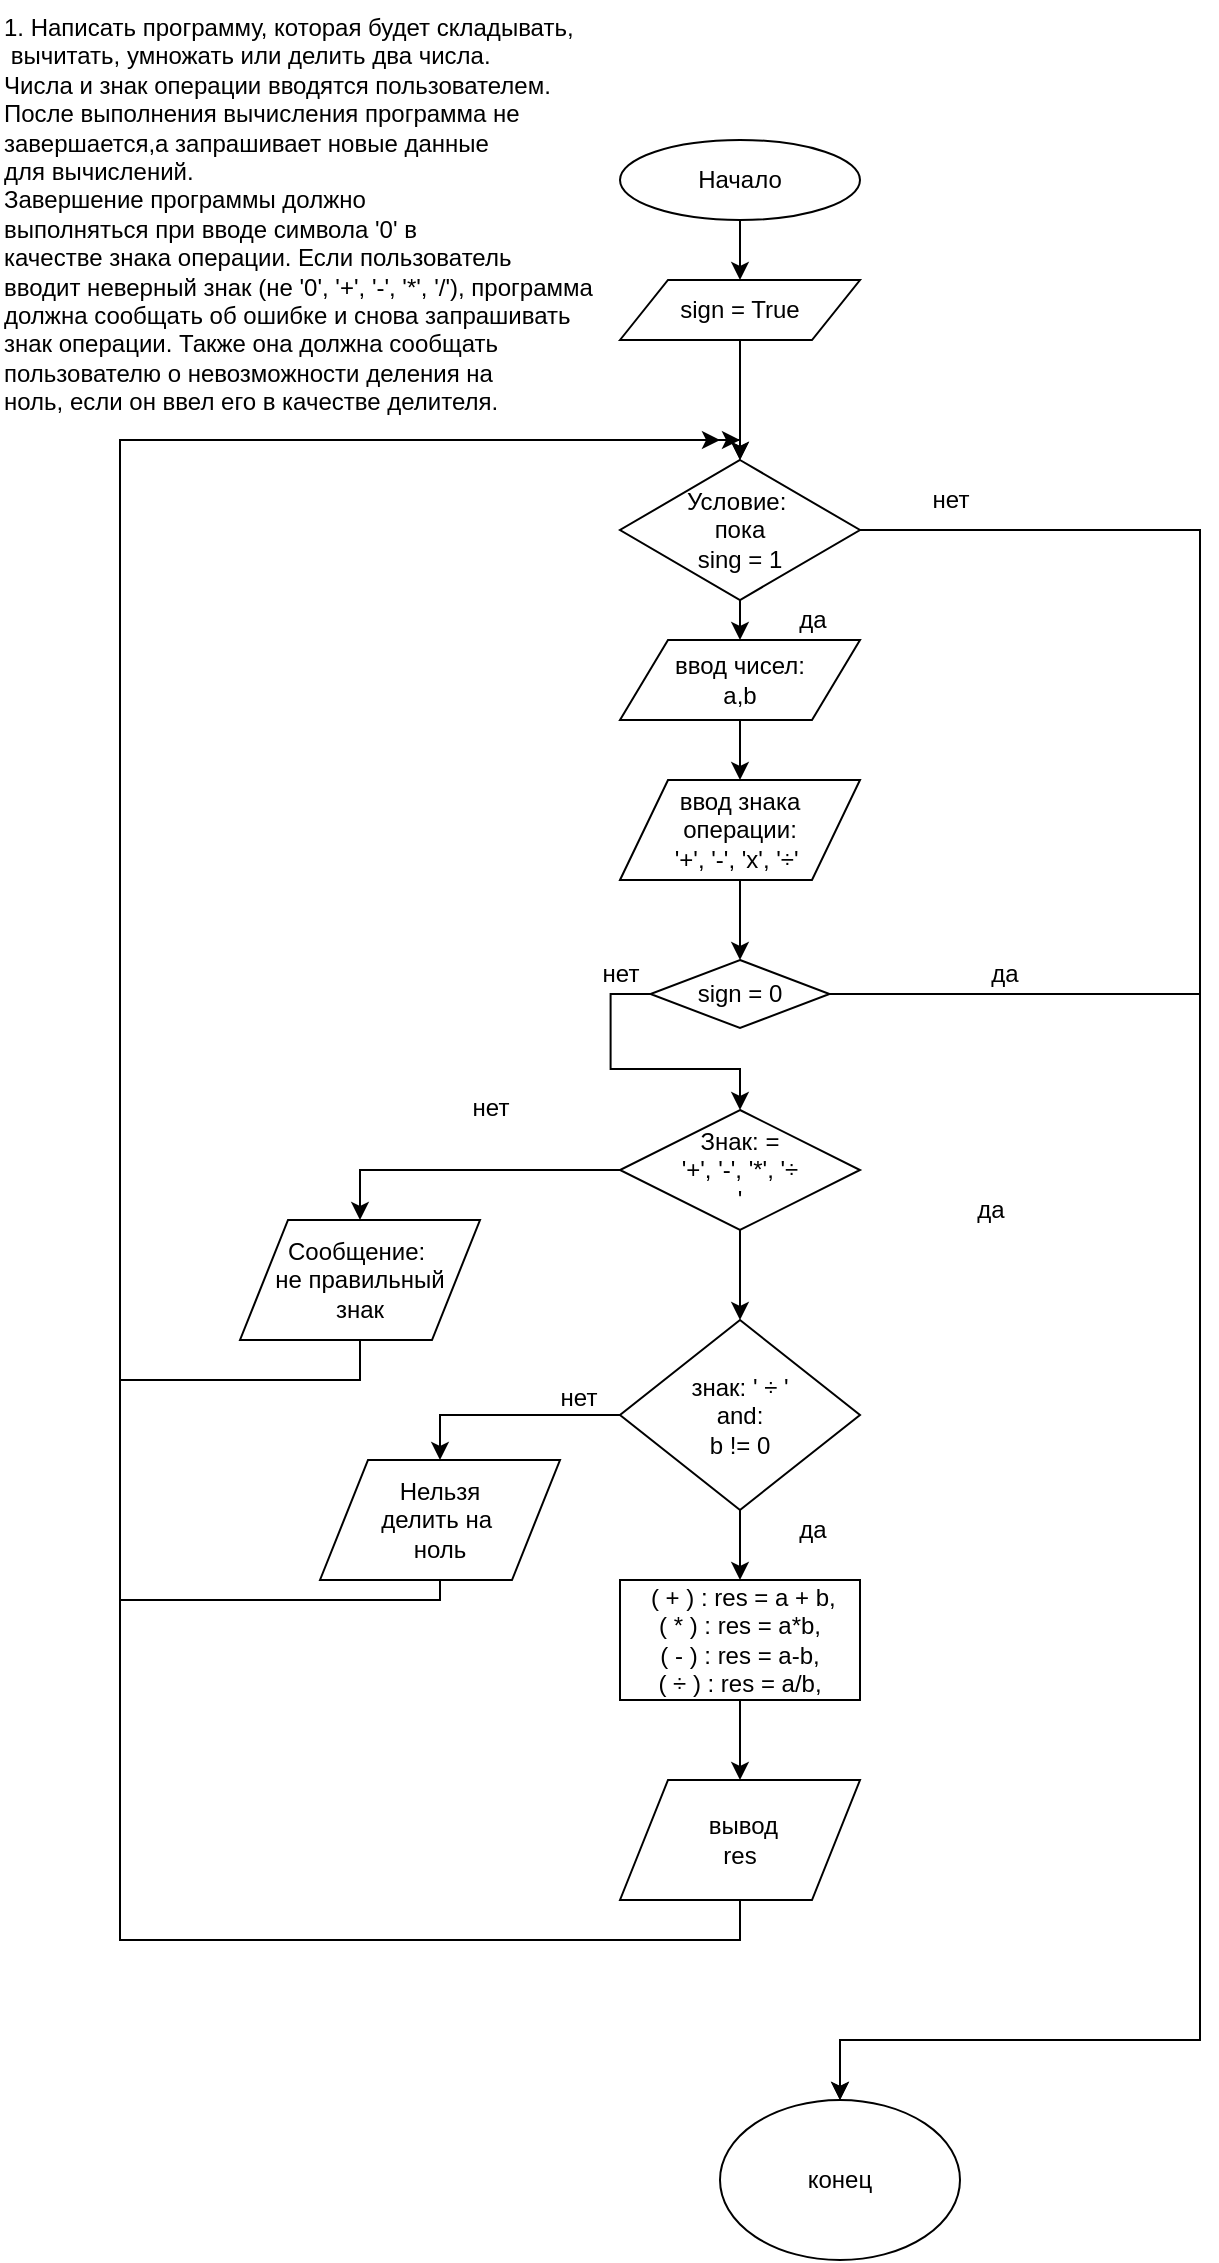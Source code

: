 <mxfile version="12.9.3" type="device" pages="4"><diagram id="e9BMfUpX1ftiOCw4373I" name="less_02_task_1"><mxGraphModel dx="199" dy="547" grid="1" gridSize="10" guides="1" tooltips="1" connect="1" arrows="1" fold="1" page="1" pageScale="1" pageWidth="827" pageHeight="1169" math="0" shadow="0"><root><mxCell id="0"/><mxCell id="1" parent="0"/><mxCell id="h7snWlBwdSXBaZRcB4RU-55" style="edgeStyle=orthogonalEdgeStyle;rounded=0;orthogonalLoop=1;jettySize=auto;html=1;exitX=0.5;exitY=1;exitDx=0;exitDy=0;entryX=0.5;entryY=0;entryDx=0;entryDy=0;" parent="1" source="h7snWlBwdSXBaZRcB4RU-53" target="h7snWlBwdSXBaZRcB4RU-54" edge="1"><mxGeometry relative="1" as="geometry"/></mxCell><mxCell id="h7snWlBwdSXBaZRcB4RU-53" value="Начало" style="ellipse;whiteSpace=wrap;html=1;" parent="1" vertex="1"><mxGeometry x="1160" y="90" width="120" height="40" as="geometry"/></mxCell><mxCell id="h7snWlBwdSXBaZRcB4RU-63" style="edgeStyle=orthogonalEdgeStyle;rounded=0;orthogonalLoop=1;jettySize=auto;html=1;exitX=0.5;exitY=1;exitDx=0;exitDy=0;entryX=0.5;entryY=0;entryDx=0;entryDy=0;" parent="1" source="h7snWlBwdSXBaZRcB4RU-54" target="h7snWlBwdSXBaZRcB4RU-57" edge="1"><mxGeometry relative="1" as="geometry"/></mxCell><mxCell id="h7snWlBwdSXBaZRcB4RU-54" value="sign = True" style="shape=parallelogram;perimeter=parallelogramPerimeter;whiteSpace=wrap;html=1;" parent="1" vertex="1"><mxGeometry x="1160" y="160" width="120" height="30" as="geometry"/></mxCell><mxCell id="h7snWlBwdSXBaZRcB4RU-64" style="edgeStyle=orthogonalEdgeStyle;rounded=0;orthogonalLoop=1;jettySize=auto;html=1;exitX=0.5;exitY=1;exitDx=0;exitDy=0;entryX=0.5;entryY=0;entryDx=0;entryDy=0;" parent="1" source="h7snWlBwdSXBaZRcB4RU-57" target="h7snWlBwdSXBaZRcB4RU-61" edge="1"><mxGeometry relative="1" as="geometry"/></mxCell><mxCell id="h7snWlBwdSXBaZRcB4RU-57" value="Условие:&amp;nbsp;&lt;br&gt;пока &lt;br&gt;sing = 1" style="rhombus;whiteSpace=wrap;html=1;" parent="1" vertex="1"><mxGeometry x="1160" y="250" width="120" height="70" as="geometry"/></mxCell><mxCell id="h7snWlBwdSXBaZRcB4RU-65" style="edgeStyle=orthogonalEdgeStyle;rounded=0;orthogonalLoop=1;jettySize=auto;html=1;exitX=0.5;exitY=1;exitDx=0;exitDy=0;entryX=0.5;entryY=0;entryDx=0;entryDy=0;" parent="1" source="h7snWlBwdSXBaZRcB4RU-61" target="h7snWlBwdSXBaZRcB4RU-62" edge="1"><mxGeometry relative="1" as="geometry"/></mxCell><mxCell id="h7snWlBwdSXBaZRcB4RU-61" value="ввод чисел:&lt;br&gt;a,b" style="shape=parallelogram;perimeter=parallelogramPerimeter;whiteSpace=wrap;html=1;" parent="1" vertex="1"><mxGeometry x="1160" y="340" width="120" height="40" as="geometry"/></mxCell><mxCell id="h7snWlBwdSXBaZRcB4RU-105" style="edgeStyle=orthogonalEdgeStyle;rounded=0;orthogonalLoop=1;jettySize=auto;html=1;exitX=0.5;exitY=1;exitDx=0;exitDy=0;entryX=0.5;entryY=0;entryDx=0;entryDy=0;" parent="1" source="h7snWlBwdSXBaZRcB4RU-62" target="h7snWlBwdSXBaZRcB4RU-101" edge="1"><mxGeometry relative="1" as="geometry"/></mxCell><mxCell id="h7snWlBwdSXBaZRcB4RU-62" value="ввод знака операции:&lt;br&gt;&lt;span style=&quot;text-align: left&quot;&gt;&lt;span style=&quot;white-space: nowrap&quot;&gt;'+', '-', 'х', '÷'&lt;/span&gt;&lt;/span&gt;&amp;nbsp;" style="shape=parallelogram;perimeter=parallelogramPerimeter;whiteSpace=wrap;html=1;" parent="1" vertex="1"><mxGeometry x="1160" y="410" width="120" height="50" as="geometry"/></mxCell><mxCell id="h7snWlBwdSXBaZRcB4RU-69" style="edgeStyle=orthogonalEdgeStyle;rounded=0;orthogonalLoop=1;jettySize=auto;html=1;exitX=1;exitY=0.5;exitDx=0;exitDy=0;entryX=0.5;entryY=0;entryDx=0;entryDy=0;" parent="1" source="h7snWlBwdSXBaZRcB4RU-57" target="h7snWlBwdSXBaZRcB4RU-70" edge="1"><mxGeometry relative="1" as="geometry"><mxPoint x="1440" y="1110" as="targetPoint"/><mxPoint x="1250" y="660" as="sourcePoint"/><Array as="points"><mxPoint x="1450" y="285"/><mxPoint x="1450" y="1040"/><mxPoint x="1270" y="1040"/></Array></mxGeometry></mxCell><mxCell id="h7snWlBwdSXBaZRcB4RU-87" style="edgeStyle=orthogonalEdgeStyle;rounded=0;orthogonalLoop=1;jettySize=auto;html=1;exitX=0.5;exitY=1;exitDx=0;exitDy=0;entryX=0.5;entryY=0;entryDx=0;entryDy=0;" parent="1" source="h7snWlBwdSXBaZRcB4RU-67" target="h7snWlBwdSXBaZRcB4RU-81" edge="1"><mxGeometry relative="1" as="geometry"/></mxCell><mxCell id="h7snWlBwdSXBaZRcB4RU-67" value="&amp;nbsp;( + ) : res = a + b,&lt;br&gt;( * ) : res = a*b,&lt;br&gt;( - ) : res = a-b,&lt;br&gt;(&amp;nbsp;÷ ) : res = a/b," style="rounded=0;whiteSpace=wrap;html=1;" parent="1" vertex="1"><mxGeometry x="1160" y="810" width="120" height="60" as="geometry"/></mxCell><mxCell id="h7snWlBwdSXBaZRcB4RU-70" value="конец" style="ellipse;whiteSpace=wrap;html=1;" parent="1" vertex="1"><mxGeometry x="1210" y="1070" width="120" height="80" as="geometry"/></mxCell><mxCell id="h7snWlBwdSXBaZRcB4RU-71" value="нет" style="text;html=1;align=center;verticalAlign=middle;resizable=0;points=[];autosize=1;" parent="1" vertex="1"><mxGeometry x="1310" y="260" width="30" height="20" as="geometry"/></mxCell><mxCell id="h7snWlBwdSXBaZRcB4RU-72" value="да" style="text;html=1;align=center;verticalAlign=middle;resizable=0;points=[];autosize=1;" parent="1" vertex="1"><mxGeometry x="1241" y="320" width="30" height="20" as="geometry"/></mxCell><mxCell id="h7snWlBwdSXBaZRcB4RU-79" style="edgeStyle=orthogonalEdgeStyle;rounded=0;orthogonalLoop=1;jettySize=auto;html=1;exitX=0;exitY=0.5;exitDx=0;exitDy=0;entryX=0.5;entryY=0;entryDx=0;entryDy=0;" parent="1" source="h7snWlBwdSXBaZRcB4RU-73" target="h7snWlBwdSXBaZRcB4RU-78" edge="1"><mxGeometry relative="1" as="geometry"/></mxCell><mxCell id="h7snWlBwdSXBaZRcB4RU-83" style="edgeStyle=orthogonalEdgeStyle;rounded=0;orthogonalLoop=1;jettySize=auto;html=1;exitX=0.5;exitY=1;exitDx=0;exitDy=0;entryX=0.5;entryY=0;entryDx=0;entryDy=0;" parent="1" source="h7snWlBwdSXBaZRcB4RU-73" target="h7snWlBwdSXBaZRcB4RU-82" edge="1"><mxGeometry relative="1" as="geometry"/></mxCell><mxCell id="h7snWlBwdSXBaZRcB4RU-73" value="&lt;span style=&quot;text-align: left&quot;&gt;&lt;span style=&quot;white-space: nowrap&quot;&gt;Знак: = &lt;/span&gt;&lt;br&gt;&lt;span style=&quot;white-space: nowrap&quot;&gt;'+', '-', '*', '÷&lt;/span&gt;&lt;br&gt;&lt;span style=&quot;white-space: nowrap&quot;&gt;'&lt;/span&gt;&lt;/span&gt;" style="rhombus;whiteSpace=wrap;html=1;" parent="1" vertex="1"><mxGeometry x="1160" y="575" width="120" height="60" as="geometry"/></mxCell><mxCell id="h7snWlBwdSXBaZRcB4RU-80" style="edgeStyle=orthogonalEdgeStyle;rounded=0;orthogonalLoop=1;jettySize=auto;html=1;exitX=0.5;exitY=1;exitDx=0;exitDy=0;" parent="1" source="h7snWlBwdSXBaZRcB4RU-78" edge="1"><mxGeometry relative="1" as="geometry"><mxPoint x="1220" y="250" as="targetPoint"/><Array as="points"><mxPoint x="1030" y="710"/><mxPoint x="910" y="710"/><mxPoint x="910" y="240"/><mxPoint x="1220" y="240"/></Array></mxGeometry></mxCell><mxCell id="h7snWlBwdSXBaZRcB4RU-78" value="Сообщение:&amp;nbsp;&lt;br&gt;не правильный&lt;br&gt;знак" style="shape=parallelogram;perimeter=parallelogramPerimeter;whiteSpace=wrap;html=1;" parent="1" vertex="1"><mxGeometry x="970" y="630" width="120" height="60" as="geometry"/></mxCell><mxCell id="h7snWlBwdSXBaZRcB4RU-88" style="edgeStyle=orthogonalEdgeStyle;rounded=0;orthogonalLoop=1;jettySize=auto;html=1;exitX=0.5;exitY=1;exitDx=0;exitDy=0;" parent="1" source="h7snWlBwdSXBaZRcB4RU-81" edge="1"><mxGeometry relative="1" as="geometry"><mxPoint x="1220" y="240" as="targetPoint"/><Array as="points"><mxPoint x="1220" y="990"/><mxPoint x="910" y="990"/><mxPoint x="910" y="240"/></Array></mxGeometry></mxCell><mxCell id="h7snWlBwdSXBaZRcB4RU-81" value="&amp;nbsp;вывод&lt;br&gt;res" style="shape=parallelogram;perimeter=parallelogramPerimeter;whiteSpace=wrap;html=1;" parent="1" vertex="1"><mxGeometry x="1160" y="910" width="120" height="60" as="geometry"/></mxCell><mxCell id="h7snWlBwdSXBaZRcB4RU-85" style="edgeStyle=orthogonalEdgeStyle;rounded=0;orthogonalLoop=1;jettySize=auto;html=1;exitX=0.5;exitY=1;exitDx=0;exitDy=0;entryX=0.5;entryY=0;entryDx=0;entryDy=0;" parent="1" source="h7snWlBwdSXBaZRcB4RU-82" target="h7snWlBwdSXBaZRcB4RU-67" edge="1"><mxGeometry relative="1" as="geometry"/></mxCell><mxCell id="h7snWlBwdSXBaZRcB4RU-99" style="edgeStyle=orthogonalEdgeStyle;rounded=0;orthogonalLoop=1;jettySize=auto;html=1;exitX=0;exitY=0.5;exitDx=0;exitDy=0;entryX=0.5;entryY=0;entryDx=0;entryDy=0;" parent="1" source="h7snWlBwdSXBaZRcB4RU-82" target="h7snWlBwdSXBaZRcB4RU-96" edge="1"><mxGeometry relative="1" as="geometry"/></mxCell><mxCell id="h7snWlBwdSXBaZRcB4RU-82" value="знак: ' ÷ '&lt;br&gt;and:&lt;br&gt;b != 0" style="rhombus;whiteSpace=wrap;html=1;" parent="1" vertex="1"><mxGeometry x="1160" y="680" width="120" height="95" as="geometry"/></mxCell><mxCell id="h7snWlBwdSXBaZRcB4RU-89" style="edgeStyle=orthogonalEdgeStyle;rounded=0;orthogonalLoop=1;jettySize=auto;html=1;exitX=0.5;exitY=1;exitDx=0;exitDy=0;" parent="1" source="h7snWlBwdSXBaZRcB4RU-53" target="h7snWlBwdSXBaZRcB4RU-53" edge="1"><mxGeometry relative="1" as="geometry"/></mxCell><mxCell id="h7snWlBwdSXBaZRcB4RU-90" value="да" style="text;html=1;align=center;verticalAlign=middle;resizable=0;points=[];autosize=1;" parent="1" vertex="1"><mxGeometry x="1330" y="615" width="30" height="20" as="geometry"/></mxCell><mxCell id="h7snWlBwdSXBaZRcB4RU-91" value="нет" style="text;html=1;align=center;verticalAlign=middle;resizable=0;points=[];autosize=1;" parent="1" vertex="1"><mxGeometry x="1080" y="564" width="30" height="20" as="geometry"/></mxCell><mxCell id="h7snWlBwdSXBaZRcB4RU-92" value="да" style="text;html=1;align=center;verticalAlign=middle;resizable=0;points=[];autosize=1;" parent="1" vertex="1"><mxGeometry x="1241" y="775" width="30" height="20" as="geometry"/></mxCell><mxCell id="h7snWlBwdSXBaZRcB4RU-100" style="edgeStyle=orthogonalEdgeStyle;rounded=0;orthogonalLoop=1;jettySize=auto;html=1;exitX=0.5;exitY=1;exitDx=0;exitDy=0;" parent="1" source="h7snWlBwdSXBaZRcB4RU-96" edge="1"><mxGeometry relative="1" as="geometry"><mxPoint x="1210" y="240.0" as="targetPoint"/><Array as="points"><mxPoint x="1070" y="820"/><mxPoint x="910" y="820"/><mxPoint x="910" y="240"/></Array></mxGeometry></mxCell><mxCell id="h7snWlBwdSXBaZRcB4RU-96" value="Нельзя &lt;br&gt;делить на&amp;nbsp;&lt;br&gt;ноль" style="shape=parallelogram;perimeter=parallelogramPerimeter;whiteSpace=wrap;html=1;" parent="1" vertex="1"><mxGeometry x="1010" y="750" width="120" height="60" as="geometry"/></mxCell><mxCell id="h7snWlBwdSXBaZRcB4RU-103" style="edgeStyle=orthogonalEdgeStyle;rounded=0;orthogonalLoop=1;jettySize=auto;html=1;exitX=1;exitY=0.5;exitDx=0;exitDy=0;entryX=0.5;entryY=0;entryDx=0;entryDy=0;" parent="1" source="h7snWlBwdSXBaZRcB4RU-101" target="h7snWlBwdSXBaZRcB4RU-70" edge="1"><mxGeometry relative="1" as="geometry"><Array as="points"><mxPoint x="1450" y="517"/><mxPoint x="1450" y="1040"/><mxPoint x="1270" y="1040"/></Array></mxGeometry></mxCell><mxCell id="h7snWlBwdSXBaZRcB4RU-106" style="edgeStyle=orthogonalEdgeStyle;rounded=0;orthogonalLoop=1;jettySize=auto;html=1;exitX=0;exitY=0.5;exitDx=0;exitDy=0;entryX=0.5;entryY=0;entryDx=0;entryDy=0;" parent="1" source="h7snWlBwdSXBaZRcB4RU-101" target="h7snWlBwdSXBaZRcB4RU-73" edge="1"><mxGeometry relative="1" as="geometry"/></mxCell><mxCell id="h7snWlBwdSXBaZRcB4RU-101" value="sign = 0" style="rhombus;whiteSpace=wrap;html=1;" parent="1" vertex="1"><mxGeometry x="1175.25" y="500" width="89.5" height="34" as="geometry"/></mxCell><mxCell id="h7snWlBwdSXBaZRcB4RU-104" value="да" style="text;html=1;align=center;verticalAlign=middle;resizable=0;points=[];autosize=1;" parent="1" vertex="1"><mxGeometry x="1337" y="497" width="30" height="20" as="geometry"/></mxCell><mxCell id="h7snWlBwdSXBaZRcB4RU-107" value="нет" style="text;html=1;align=center;verticalAlign=middle;resizable=0;points=[];autosize=1;" parent="1" vertex="1"><mxGeometry x="1145.25" y="497" width="30" height="20" as="geometry"/></mxCell><mxCell id="h7snWlBwdSXBaZRcB4RU-108" value="нет" style="text;html=1;align=center;verticalAlign=middle;resizable=0;points=[];autosize=1;" parent="1" vertex="1"><mxGeometry x="1124" y="709" width="30" height="20" as="geometry"/></mxCell><mxCell id="h7snWlBwdSXBaZRcB4RU-109" value="1. Написать программу, которая будет складывать,&lt;br&gt;&amp;nbsp;вычитать, умножать или делить два числа.&lt;br&gt;Числа и знак операции вводятся пользователем. &lt;br&gt;После выполнения вычисления программа не &lt;br&gt;завершается,а запрашивает новые данные &lt;br&gt;для вычислений. &lt;br&gt;Завершение программы должно &lt;br&gt;выполняться при вводе символа '0' в &lt;br&gt;качестве знака операции. Если пользователь &lt;br&gt;вводит неверный знак (не '0', '+', '-', '*', '/'), программа &lt;br&gt;должна сообщать об ошибке и снова запрашивать &lt;br&gt;знак операции. Также она должна сообщать &lt;br&gt;пользователю о невозможности деления на &lt;br&gt;ноль, если он ввел его в качестве делителя." style="text;html=1;" parent="1" vertex="1"><mxGeometry x="850" y="20" width="310" height="230" as="geometry"/></mxCell></root></mxGraphModel></diagram><diagram id="-Kr5tsOFFm4CprpNMS9o" name="less_02_task_2"><mxGraphModel dx="1026" dy="547" grid="1" gridSize="10" guides="1" tooltips="1" connect="1" arrows="1" fold="1" page="1" pageScale="1" pageWidth="827" pageHeight="1169" math="0" shadow="0"><root><mxCell id="y1PfbGayWFSL476eSXEt-0"/><mxCell id="y1PfbGayWFSL476eSXEt-1" parent="y1PfbGayWFSL476eSXEt-0"/><mxCell id="y1PfbGayWFSL476eSXEt-2" value="&lt;pre style=&quot;background-color: rgb(255 , 255 , 255) ; font-family: &amp;#34;menlo&amp;#34;&quot;&gt;&lt;span style=&quot;color: #808080 ; font-style: italic&quot;&gt;Например, если введено число 34560, в нем 3 четные цифры&lt;br&gt;&lt;/span&gt;&lt;span style=&quot;color: #808080 ; font-style: italic&quot;&gt;(4, 6 и 0) и 2 нечетные (3 и 5).&lt;/span&gt;&lt;/pre&gt;" style="text;html=1;align=center;verticalAlign=middle;resizable=0;points=[];autosize=1;" parent="y1PfbGayWFSL476eSXEt-1" vertex="1"><mxGeometry x="30" y="20" width="420" height="60" as="geometry"/></mxCell><mxCell id="y1PfbGayWFSL476eSXEt-5" style="edgeStyle=orthogonalEdgeStyle;rounded=0;orthogonalLoop=1;jettySize=auto;html=1;exitX=0.5;exitY=1;exitDx=0;exitDy=0;entryX=0.5;entryY=0;entryDx=0;entryDy=0;" parent="y1PfbGayWFSL476eSXEt-1" source="y1PfbGayWFSL476eSXEt-3" target="y1PfbGayWFSL476eSXEt-4" edge="1"><mxGeometry relative="1" as="geometry"/></mxCell><mxCell id="y1PfbGayWFSL476eSXEt-3" value="Начало" style="ellipse;whiteSpace=wrap;html=1;" parent="y1PfbGayWFSL476eSXEt-1" vertex="1"><mxGeometry x="230" y="90" width="120" height="40" as="geometry"/></mxCell><mxCell id="y1PfbGayWFSL476eSXEt-7" style="edgeStyle=orthogonalEdgeStyle;rounded=0;orthogonalLoop=1;jettySize=auto;html=1;exitX=0.5;exitY=1;exitDx=0;exitDy=0;entryX=0.5;entryY=0;entryDx=0;entryDy=0;" parent="y1PfbGayWFSL476eSXEt-1" source="y1PfbGayWFSL476eSXEt-4" target="y1PfbGayWFSL476eSXEt-6" edge="1"><mxGeometry relative="1" as="geometry"/></mxCell><mxCell id="y1PfbGayWFSL476eSXEt-4" value="ввод числа&lt;br&gt;num" style="shape=parallelogram;perimeter=parallelogramPerimeter;whiteSpace=wrap;html=1;" parent="y1PfbGayWFSL476eSXEt-1" vertex="1"><mxGeometry x="230" y="150" width="120" height="30" as="geometry"/></mxCell><mxCell id="y1PfbGayWFSL476eSXEt-16" style="edgeStyle=orthogonalEdgeStyle;rounded=0;orthogonalLoop=1;jettySize=auto;html=1;exitX=0.5;exitY=1;exitDx=0;exitDy=0;entryX=0.5;entryY=0;entryDx=0;entryDy=0;" parent="y1PfbGayWFSL476eSXEt-1" source="y1PfbGayWFSL476eSXEt-6" target="y1PfbGayWFSL476eSXEt-8" edge="1"><mxGeometry relative="1" as="geometry"/></mxCell><mxCell id="y1PfbGayWFSL476eSXEt-6" value="четн = 0&lt;br&gt;нечетн = 0" style="rounded=0;whiteSpace=wrap;html=1;" parent="y1PfbGayWFSL476eSXEt-1" vertex="1"><mxGeometry x="230" y="200" width="120" height="30" as="geometry"/></mxCell><mxCell id="y1PfbGayWFSL476eSXEt-18" style="edgeStyle=orthogonalEdgeStyle;rounded=0;orthogonalLoop=1;jettySize=auto;html=1;exitX=0.5;exitY=1;exitDx=0;exitDy=0;entryX=0.5;entryY=0;entryDx=0;entryDy=0;" parent="y1PfbGayWFSL476eSXEt-1" source="y1PfbGayWFSL476eSXEt-8" target="y1PfbGayWFSL476eSXEt-15" edge="1"><mxGeometry relative="1" as="geometry"/></mxCell><mxCell id="y1PfbGayWFSL476eSXEt-30" style="edgeStyle=orthogonalEdgeStyle;rounded=0;orthogonalLoop=1;jettySize=auto;html=1;exitX=1;exitY=0.5;exitDx=0;exitDy=0;entryX=0.5;entryY=0;entryDx=0;entryDy=0;" parent="y1PfbGayWFSL476eSXEt-1" source="y1PfbGayWFSL476eSXEt-8" target="y1PfbGayWFSL476eSXEt-29" edge="1"><mxGeometry relative="1" as="geometry"><Array as="points"><mxPoint x="460" y="280"/><mxPoint x="460" y="650"/><mxPoint x="295" y="650"/></Array></mxGeometry></mxCell><mxCell id="y1PfbGayWFSL476eSXEt-8" value="num &amp;lt; 0" style="rhombus;whiteSpace=wrap;html=1;" parent="y1PfbGayWFSL476eSXEt-1" vertex="1"><mxGeometry x="250" y="260" width="80" height="40" as="geometry"/></mxCell><mxCell id="y1PfbGayWFSL476eSXEt-14" style="edgeStyle=orthogonalEdgeStyle;rounded=0;orthogonalLoop=1;jettySize=auto;html=1;exitX=0;exitY=0.5;exitDx=0;exitDy=0;entryX=0.5;entryY=0;entryDx=0;entryDy=0;" parent="y1PfbGayWFSL476eSXEt-1" source="y1PfbGayWFSL476eSXEt-10" target="y1PfbGayWFSL476eSXEt-12" edge="1"><mxGeometry relative="1" as="geometry"/></mxCell><mxCell id="y1PfbGayWFSL476eSXEt-21" style="edgeStyle=orthogonalEdgeStyle;rounded=0;orthogonalLoop=1;jettySize=auto;html=1;exitX=1;exitY=0.5;exitDx=0;exitDy=0;entryX=0.5;entryY=0;entryDx=0;entryDy=0;" parent="y1PfbGayWFSL476eSXEt-1" source="y1PfbGayWFSL476eSXEt-10" target="y1PfbGayWFSL476eSXEt-13" edge="1"><mxGeometry relative="1" as="geometry"/></mxCell><mxCell id="y1PfbGayWFSL476eSXEt-10" value="num %2 ==0" style="rhombus;whiteSpace=wrap;html=1;" parent="y1PfbGayWFSL476eSXEt-1" vertex="1"><mxGeometry x="235" y="420" width="110" height="40" as="geometry"/></mxCell><mxCell id="y1PfbGayWFSL476eSXEt-24" style="edgeStyle=orthogonalEdgeStyle;rounded=0;orthogonalLoop=1;jettySize=auto;html=1;exitX=0.5;exitY=1;exitDx=0;exitDy=0;entryX=0.5;entryY=0;entryDx=0;entryDy=0;" parent="y1PfbGayWFSL476eSXEt-1" source="y1PfbGayWFSL476eSXEt-12" target="y1PfbGayWFSL476eSXEt-22" edge="1"><mxGeometry relative="1" as="geometry"/></mxCell><mxCell id="y1PfbGayWFSL476eSXEt-12" value="even_num +=1" style="rounded=0;whiteSpace=wrap;html=1;" parent="y1PfbGayWFSL476eSXEt-1" vertex="1"><mxGeometry x="145" y="480" width="90" height="40" as="geometry"/></mxCell><mxCell id="y1PfbGayWFSL476eSXEt-25" style="edgeStyle=orthogonalEdgeStyle;rounded=0;orthogonalLoop=1;jettySize=auto;html=1;exitX=0.5;exitY=1;exitDx=0;exitDy=0;" parent="y1PfbGayWFSL476eSXEt-1" source="y1PfbGayWFSL476eSXEt-13" edge="1"><mxGeometry relative="1" as="geometry"><mxPoint x="280" y="570" as="targetPoint"/></mxGeometry></mxCell><mxCell id="y1PfbGayWFSL476eSXEt-13" value="odd_num +=1" style="rounded=0;whiteSpace=wrap;html=1;" parent="y1PfbGayWFSL476eSXEt-1" vertex="1"><mxGeometry x="340" y="480" width="90" height="40" as="geometry"/></mxCell><mxCell id="y1PfbGayWFSL476eSXEt-19" style="edgeStyle=orthogonalEdgeStyle;rounded=0;orthogonalLoop=1;jettySize=auto;html=1;exitX=0.5;exitY=1;exitDx=0;exitDy=0;entryX=0.5;entryY=0;entryDx=0;entryDy=0;" parent="y1PfbGayWFSL476eSXEt-1" source="y1PfbGayWFSL476eSXEt-15" target="y1PfbGayWFSL476eSXEt-10" edge="1"><mxGeometry relative="1" as="geometry"/></mxCell><mxCell id="y1PfbGayWFSL476eSXEt-15" value="num = num ÷ 10" style="rounded=0;whiteSpace=wrap;html=1;" parent="y1PfbGayWFSL476eSXEt-1" vertex="1"><mxGeometry x="230" y="340" width="120" height="40" as="geometry"/></mxCell><mxCell id="y1PfbGayWFSL476eSXEt-22" value="вывод&amp;nbsp;&lt;br&gt;even_num" style="shape=parallelogram;perimeter=parallelogramPerimeter;whiteSpace=wrap;html=1;" parent="y1PfbGayWFSL476eSXEt-1" vertex="1"><mxGeometry x="220" y="570" width="120" height="60" as="geometry"/></mxCell><mxCell id="y1PfbGayWFSL476eSXEt-28" style="edgeStyle=orthogonalEdgeStyle;rounded=0;orthogonalLoop=1;jettySize=auto;html=1;exitX=0.5;exitY=1;exitDx=0;exitDy=0;entryX=0.5;entryY=0;entryDx=0;entryDy=0;" parent="y1PfbGayWFSL476eSXEt-1" source="y1PfbGayWFSL476eSXEt-22" target="y1PfbGayWFSL476eSXEt-8" edge="1"><mxGeometry relative="1" as="geometry"><mxPoint x="385" y="630" as="sourcePoint"/><Array as="points"><mxPoint x="280" y="650"/><mxPoint x="100" y="650"/><mxPoint x="100" y="240"/><mxPoint x="290" y="240"/></Array></mxGeometry></mxCell><mxCell id="y1PfbGayWFSL476eSXEt-29" value="конец" style="ellipse;whiteSpace=wrap;html=1;" parent="y1PfbGayWFSL476eSXEt-1" vertex="1"><mxGeometry x="235" y="690" width="120" height="50" as="geometry"/></mxCell></root></mxGraphModel></diagram><diagram id="vmp2hpWNCrXv3bx9JXkp" name="less_02_task_6"><mxGraphModel dx="1026" dy="547" grid="1" gridSize="10" guides="1" tooltips="1" connect="1" arrows="1" fold="1" page="1" pageScale="1" pageWidth="827" pageHeight="1169" math="0" shadow="0"><root><mxCell id="bswyz8qmu_2lvoNZDnbZ-0"/><mxCell id="bswyz8qmu_2lvoNZDnbZ-1" parent="bswyz8qmu_2lvoNZDnbZ-0"/><mxCell id="l4DOdaePey10howL1EfI-2" style="edgeStyle=orthogonalEdgeStyle;rounded=0;orthogonalLoop=1;jettySize=auto;html=1;exitX=0.5;exitY=1;exitDx=0;exitDy=0;entryX=0.5;entryY=0;entryDx=0;entryDy=0;" parent="bswyz8qmu_2lvoNZDnbZ-1" source="bswyz8qmu_2lvoNZDnbZ-2" target="bswyz8qmu_2lvoNZDnbZ-3" edge="1"><mxGeometry relative="1" as="geometry"/></mxCell><mxCell id="bswyz8qmu_2lvoNZDnbZ-2" value="Начало" style="ellipse;whiteSpace=wrap;html=1;" parent="bswyz8qmu_2lvoNZDnbZ-1" vertex="1"><mxGeometry x="280" y="40" width="120" height="50" as="geometry"/></mxCell><mxCell id="l4DOdaePey10howL1EfI-3" style="edgeStyle=orthogonalEdgeStyle;rounded=0;orthogonalLoop=1;jettySize=auto;html=1;exitX=0.5;exitY=1;exitDx=0;exitDy=0;entryX=0.5;entryY=0;entryDx=0;entryDy=0;" parent="bswyz8qmu_2lvoNZDnbZ-1" source="bswyz8qmu_2lvoNZDnbZ-3" target="l4DOdaePey10howL1EfI-0" edge="1"><mxGeometry relative="1" as="geometry"/></mxCell><mxCell id="bswyz8qmu_2lvoNZDnbZ-3" value="i = 0" style="rounded=0;whiteSpace=wrap;html=1;" parent="bswyz8qmu_2lvoNZDnbZ-1" vertex="1"><mxGeometry x="280" y="120" width="120" height="30" as="geometry"/></mxCell><mxCell id="l4DOdaePey10howL1EfI-4" style="edgeStyle=orthogonalEdgeStyle;rounded=0;orthogonalLoop=1;jettySize=auto;html=1;exitX=0.5;exitY=1;exitDx=0;exitDy=0;entryX=0.5;entryY=0;entryDx=0;entryDy=0;" parent="bswyz8qmu_2lvoNZDnbZ-1" source="l4DOdaePey10howL1EfI-0" target="l4DOdaePey10howL1EfI-1" edge="1"><mxGeometry relative="1" as="geometry"/></mxCell><mxCell id="l4DOdaePey10howL1EfI-0" value="Число&amp;nbsp;&lt;br&gt;рандом(1-100)" style="shape=parallelogram;perimeter=parallelogramPerimeter;whiteSpace=wrap;html=1;" parent="bswyz8qmu_2lvoNZDnbZ-1" vertex="1"><mxGeometry x="290" y="180" width="120" height="40" as="geometry"/></mxCell><mxCell id="l4DOdaePey10howL1EfI-9" style="edgeStyle=orthogonalEdgeStyle;rounded=0;orthogonalLoop=1;jettySize=auto;html=1;exitX=0.5;exitY=1;exitDx=0;exitDy=0;entryX=0.5;entryY=0;entryDx=0;entryDy=0;" parent="bswyz8qmu_2lvoNZDnbZ-1" source="l4DOdaePey10howL1EfI-1" target="l4DOdaePey10howL1EfI-8" edge="1"><mxGeometry relative="1" as="geometry"/></mxCell><mxCell id="2LRb-sYcNBSKfnZGDrF2-8" style="edgeStyle=orthogonalEdgeStyle;rounded=0;orthogonalLoop=1;jettySize=auto;html=1;exitX=1;exitY=0.5;exitDx=0;exitDy=0;entryX=0.5;entryY=0;entryDx=0;entryDy=0;" parent="bswyz8qmu_2lvoNZDnbZ-1" source="l4DOdaePey10howL1EfI-1" edge="1"><mxGeometry relative="1" as="geometry"><mxPoint x="371" y="740" as="targetPoint"/><Array as="points"><mxPoint x="560" y="275"/><mxPoint x="560" y="670"/><mxPoint x="370" y="670"/></Array></mxGeometry></mxCell><mxCell id="l4DOdaePey10howL1EfI-1" value="i &amp;lt;= 10" style="rhombus;whiteSpace=wrap;html=1;" parent="bswyz8qmu_2lvoNZDnbZ-1" vertex="1"><mxGeometry x="310" y="250" width="80" height="50" as="geometry"/></mxCell><mxCell id="2LRb-sYcNBSKfnZGDrF2-4" style="edgeStyle=orthogonalEdgeStyle;rounded=0;orthogonalLoop=1;jettySize=auto;html=1;exitX=0.5;exitY=1;exitDx=0;exitDy=0;entryX=0.5;entryY=0;entryDx=0;entryDy=0;" parent="bswyz8qmu_2lvoNZDnbZ-1" source="l4DOdaePey10howL1EfI-5" target="2LRb-sYcNBSKfnZGDrF2-29" edge="1"><mxGeometry relative="1" as="geometry"><mxPoint x="350" y="565" as="targetPoint"/></mxGeometry></mxCell><mxCell id="2LRb-sYcNBSKfnZGDrF2-9" style="edgeStyle=orthogonalEdgeStyle;rounded=0;orthogonalLoop=1;jettySize=auto;html=1;exitX=1;exitY=0.5;exitDx=0;exitDy=0;" parent="bswyz8qmu_2lvoNZDnbZ-1" source="l4DOdaePey10howL1EfI-5" edge="1"><mxGeometry relative="1" as="geometry"><mxPoint x="470" y="670" as="targetPoint"/><Array as="points"><mxPoint x="560" y="505"/><mxPoint x="560" y="670"/></Array></mxGeometry></mxCell><mxCell id="l4DOdaePey10howL1EfI-5" value="answer == num" style="rhombus;whiteSpace=wrap;html=1;" parent="bswyz8qmu_2lvoNZDnbZ-1" vertex="1"><mxGeometry x="300" y="480" width="100" height="50" as="geometry"/></mxCell><mxCell id="2LRb-sYcNBSKfnZGDrF2-12" style="edgeStyle=orthogonalEdgeStyle;rounded=0;orthogonalLoop=1;jettySize=auto;html=1;exitX=0.5;exitY=1;exitDx=0;exitDy=0;entryX=0.5;entryY=0;entryDx=0;entryDy=0;" parent="bswyz8qmu_2lvoNZDnbZ-1" source="l4DOdaePey10howL1EfI-8" target="2LRb-sYcNBSKfnZGDrF2-10" edge="1"><mxGeometry relative="1" as="geometry"/></mxCell><mxCell id="l4DOdaePey10howL1EfI-8" value="Ввод данных&amp;nbsp;&lt;br&gt;пользователем&lt;br&gt;answer" style="shape=parallelogram;perimeter=parallelogramPerimeter;whiteSpace=wrap;html=1;" parent="bswyz8qmu_2lvoNZDnbZ-1" vertex="1"><mxGeometry x="290" y="320" width="120" height="60" as="geometry"/></mxCell><mxCell id="2LRb-sYcNBSKfnZGDrF2-15" style="edgeStyle=orthogonalEdgeStyle;rounded=0;orthogonalLoop=1;jettySize=auto;html=1;exitX=0.5;exitY=1;exitDx=0;exitDy=0;" parent="bswyz8qmu_2lvoNZDnbZ-1" source="2LRb-sYcNBSKfnZGDrF2-3" edge="1"><mxGeometry relative="1" as="geometry"><mxPoint x="350" y="240" as="targetPoint"/><Array as="points"><mxPoint x="350" y="680"/><mxPoint x="200" y="680"/><mxPoint x="200" y="240"/></Array></mxGeometry></mxCell><mxCell id="2LRb-sYcNBSKfnZGDrF2-3" value="i = i+1" style="rounded=0;whiteSpace=wrap;html=1;" parent="bswyz8qmu_2lvoNZDnbZ-1" vertex="1"><mxGeometry x="290" y="630" width="120" height="30" as="geometry"/></mxCell><mxCell id="2LRb-sYcNBSKfnZGDrF2-7" value="нет" style="text;html=1;align=center;verticalAlign=middle;resizable=0;points=[];autosize=1;" parent="bswyz8qmu_2lvoNZDnbZ-1" vertex="1"><mxGeometry x="310" y="540" width="30" height="20" as="geometry"/></mxCell><mxCell id="2LRb-sYcNBSKfnZGDrF2-13" style="edgeStyle=orthogonalEdgeStyle;rounded=0;orthogonalLoop=1;jettySize=auto;html=1;exitX=1;exitY=0.5;exitDx=0;exitDy=0;entryX=0.5;entryY=0;entryDx=0;entryDy=0;" parent="bswyz8qmu_2lvoNZDnbZ-1" source="2LRb-sYcNBSKfnZGDrF2-10" target="2LRb-sYcNBSKfnZGDrF2-26" edge="1"><mxGeometry relative="1" as="geometry"><mxPoint x="371" y="740" as="targetPoint"/><Array as="points"><mxPoint x="560" y="425"/><mxPoint x="560" y="670"/><mxPoint x="370" y="670"/></Array></mxGeometry></mxCell><mxCell id="2LRb-sYcNBSKfnZGDrF2-14" style="edgeStyle=orthogonalEdgeStyle;rounded=0;orthogonalLoop=1;jettySize=auto;html=1;exitX=0.5;exitY=1;exitDx=0;exitDy=0;entryX=0.5;entryY=0;entryDx=0;entryDy=0;" parent="bswyz8qmu_2lvoNZDnbZ-1" source="2LRb-sYcNBSKfnZGDrF2-10" target="l4DOdaePey10howL1EfI-5" edge="1"><mxGeometry relative="1" as="geometry"/></mxCell><mxCell id="2LRb-sYcNBSKfnZGDrF2-10" value="answer = 0" style="rhombus;whiteSpace=wrap;html=1;" parent="bswyz8qmu_2lvoNZDnbZ-1" vertex="1"><mxGeometry x="310" y="400" width="80" height="50" as="geometry"/></mxCell><mxCell id="2LRb-sYcNBSKfnZGDrF2-11" style="edgeStyle=orthogonalEdgeStyle;rounded=0;orthogonalLoop=1;jettySize=auto;html=1;exitX=0.5;exitY=1;exitDx=0;exitDy=0;" parent="bswyz8qmu_2lvoNZDnbZ-1" source="2LRb-sYcNBSKfnZGDrF2-10" target="2LRb-sYcNBSKfnZGDrF2-10" edge="1"><mxGeometry relative="1" as="geometry"/></mxCell><mxCell id="2LRb-sYcNBSKfnZGDrF2-16" value="да" style="text;html=1;align=center;verticalAlign=middle;resizable=0;points=[];autosize=1;" parent="bswyz8qmu_2lvoNZDnbZ-1" vertex="1"><mxGeometry x="431" y="399" width="30" height="20" as="geometry"/></mxCell><mxCell id="2LRb-sYcNBSKfnZGDrF2-17" value="да" style="text;html=1;align=center;verticalAlign=middle;resizable=0;points=[];autosize=1;" parent="bswyz8qmu_2lvoNZDnbZ-1" vertex="1"><mxGeometry x="431" y="252" width="30" height="20" as="geometry"/></mxCell><mxCell id="2LRb-sYcNBSKfnZGDrF2-18" value="да" style="text;html=1;align=center;verticalAlign=middle;resizable=0;points=[];autosize=1;" parent="bswyz8qmu_2lvoNZDnbZ-1" vertex="1"><mxGeometry x="480" y="481" width="30" height="20" as="geometry"/></mxCell><mxCell id="2LRb-sYcNBSKfnZGDrF2-20" value="нет" style="text;html=1;align=center;verticalAlign=middle;resizable=0;points=[];autosize=1;" parent="bswyz8qmu_2lvoNZDnbZ-1" vertex="1"><mxGeometry x="314" y="300" width="30" height="20" as="geometry"/></mxCell><mxCell id="2LRb-sYcNBSKfnZGDrF2-21" value="нет" style="text;html=1;align=center;verticalAlign=middle;resizable=0;points=[];autosize=1;" parent="bswyz8qmu_2lvoNZDnbZ-1" vertex="1"><mxGeometry x="310" y="450" width="30" height="20" as="geometry"/></mxCell><mxCell id="2LRb-sYcNBSKfnZGDrF2-23" value="конец" style="ellipse;whiteSpace=wrap;html=1;" parent="bswyz8qmu_2lvoNZDnbZ-1" vertex="1"><mxGeometry x="314" y="930" width="120" height="80" as="geometry"/></mxCell><mxCell id="2LRb-sYcNBSKfnZGDrF2-28" style="edgeStyle=orthogonalEdgeStyle;rounded=0;orthogonalLoop=1;jettySize=auto;html=1;exitX=0.5;exitY=1;exitDx=0;exitDy=0;" parent="bswyz8qmu_2lvoNZDnbZ-1" source="2LRb-sYcNBSKfnZGDrF2-26" target="2LRb-sYcNBSKfnZGDrF2-23" edge="1"><mxGeometry relative="1" as="geometry"/></mxCell><mxCell id="2LRb-sYcNBSKfnZGDrF2-26" value="вывод&lt;br&gt;сообщения&lt;br&gt;и&amp;nbsp;&lt;br&gt;данных" style="shape=parallelogram;perimeter=parallelogramPerimeter;whiteSpace=wrap;html=1;" parent="bswyz8qmu_2lvoNZDnbZ-1" vertex="1"><mxGeometry x="310" y="770" width="120" height="60" as="geometry"/></mxCell><mxCell id="2LRb-sYcNBSKfnZGDrF2-31" style="edgeStyle=orthogonalEdgeStyle;rounded=0;orthogonalLoop=1;jettySize=auto;html=1;exitX=0.5;exitY=1;exitDx=0;exitDy=0;entryX=0.5;entryY=0;entryDx=0;entryDy=0;" parent="bswyz8qmu_2lvoNZDnbZ-1" source="2LRb-sYcNBSKfnZGDrF2-29" target="2LRb-sYcNBSKfnZGDrF2-3" edge="1"><mxGeometry relative="1" as="geometry"/></mxCell><mxCell id="2LRb-sYcNBSKfnZGDrF2-29" value="вывод &lt;br&gt;сообщения" style="shape=parallelogram;perimeter=parallelogramPerimeter;whiteSpace=wrap;html=1;" parent="bswyz8qmu_2lvoNZDnbZ-1" vertex="1"><mxGeometry x="290" y="560" width="120" height="30" as="geometry"/></mxCell><mxCell id="2LRb-sYcNBSKfnZGDrF2-30" style="edgeStyle=orthogonalEdgeStyle;rounded=0;orthogonalLoop=1;jettySize=auto;html=1;exitX=0.5;exitY=1;exitDx=0;exitDy=0;" parent="bswyz8qmu_2lvoNZDnbZ-1" source="2LRb-sYcNBSKfnZGDrF2-29" target="2LRb-sYcNBSKfnZGDrF2-29" edge="1"><mxGeometry relative="1" as="geometry"/></mxCell></root></mxGraphModel></diagram><diagram id="xy1AypEUdYxtl2XHNF8V" name="less_2_task_3"><mxGraphModel dx="1026" dy="547" grid="1" gridSize="10" guides="1" tooltips="1" connect="1" arrows="1" fold="1" page="1" pageScale="1" pageWidth="827" pageHeight="1169" math="0" shadow="0"><root><mxCell id="7zN63VXFCvbqOBfknrRS-0"/><mxCell id="7zN63VXFCvbqOBfknrRS-1" parent="7zN63VXFCvbqOBfknrRS-0"/><mxCell id="7zN63VXFCvbqOBfknrRS-6" style="edgeStyle=orthogonalEdgeStyle;rounded=0;orthogonalLoop=1;jettySize=auto;html=1;exitX=0.5;exitY=1;exitDx=0;exitDy=0;entryX=0.5;entryY=0;entryDx=0;entryDy=0;" parent="7zN63VXFCvbqOBfknrRS-1" source="7zN63VXFCvbqOBfknrRS-2" target="7zN63VXFCvbqOBfknrRS-3" edge="1"><mxGeometry relative="1" as="geometry"/></mxCell><mxCell id="7zN63VXFCvbqOBfknrRS-2" value="Начало" style="ellipse;whiteSpace=wrap;html=1;" parent="7zN63VXFCvbqOBfknrRS-1" vertex="1"><mxGeometry x="200" y="260" width="120" height="50" as="geometry"/></mxCell><mxCell id="7zN63VXFCvbqOBfknrRS-7" style="edgeStyle=orthogonalEdgeStyle;rounded=0;orthogonalLoop=1;jettySize=auto;html=1;exitX=0.5;exitY=1;exitDx=0;exitDy=0;entryX=0.5;entryY=0;entryDx=0;entryDy=0;" parent="7zN63VXFCvbqOBfknrRS-1" source="7zN63VXFCvbqOBfknrRS-3" target="7zN63VXFCvbqOBfknrRS-5" edge="1"><mxGeometry relative="1" as="geometry"/></mxCell><mxCell id="7zN63VXFCvbqOBfknrRS-3" value="Ввод данных&lt;br&gt;пользователем&lt;br&gt;" style="shape=parallelogram;perimeter=parallelogramPerimeter;whiteSpace=wrap;html=1;" parent="7zN63VXFCvbqOBfknrRS-1" vertex="1"><mxGeometry x="200" y="350" width="120" height="60" as="geometry"/></mxCell><mxCell id="7zN63VXFCvbqOBfknrRS-14" style="edgeStyle=orthogonalEdgeStyle;rounded=0;orthogonalLoop=1;jettySize=auto;html=1;exitX=0.5;exitY=1;exitDx=0;exitDy=0;entryX=0.5;entryY=0;entryDx=0;entryDy=0;" parent="7zN63VXFCvbqOBfknrRS-1" source="7zN63VXFCvbqOBfknrRS-5" target="7zN63VXFCvbqOBfknrRS-9" edge="1"><mxGeometry relative="1" as="geometry"/></mxCell><mxCell id="7zN63VXFCvbqOBfknrRS-5" value="for i in num" style="shape=hexagon;perimeter=hexagonPerimeter2;whiteSpace=wrap;html=1;" parent="7zN63VXFCvbqOBfknrRS-1" vertex="1"><mxGeometry x="170" y="440" width="180" height="40" as="geometry"/></mxCell><mxCell id="7zN63VXFCvbqOBfknrRS-15" style="edgeStyle=orthogonalEdgeStyle;rounded=0;orthogonalLoop=1;jettySize=auto;html=1;exitX=0.5;exitY=1;exitDx=0;exitDy=0;" parent="7zN63VXFCvbqOBfknrRS-1" source="7zN63VXFCvbqOBfknrRS-9" edge="1"><mxGeometry relative="1" as="geometry"><mxPoint x="260" y="420" as="targetPoint"/><Array as="points"><mxPoint x="260" y="570"/><mxPoint x="140" y="570"/><mxPoint x="140" y="420"/></Array></mxGeometry></mxCell><mxCell id="7zN63VXFCvbqOBfknrRS-17" style="edgeStyle=orthogonalEdgeStyle;rounded=0;orthogonalLoop=1;jettySize=auto;html=1;exitX=1;exitY=0.5;exitDx=0;exitDy=0;entryX=0.583;entryY=-0.017;entryDx=0;entryDy=0;entryPerimeter=0;" parent="7zN63VXFCvbqOBfknrRS-1" source="7zN63VXFCvbqOBfknrRS-5" target="7zN63VXFCvbqOBfknrRS-16" edge="1"><mxGeometry relative="1" as="geometry"><mxPoint x="370" y="600" as="targetPoint"/><Array as="points"><mxPoint x="370" y="460"/><mxPoint x="370" y="580"/><mxPoint x="270" y="580"/></Array></mxGeometry></mxCell><mxCell id="7zN63VXFCvbqOBfknrRS-9" value="num1 = num1 +1" style="rounded=0;whiteSpace=wrap;html=1;" parent="7zN63VXFCvbqOBfknrRS-1" vertex="1"><mxGeometry x="200" y="510" width="120" height="40" as="geometry"/></mxCell><mxCell id="7zN63VXFCvbqOBfknrRS-10" style="edgeStyle=orthogonalEdgeStyle;rounded=0;orthogonalLoop=1;jettySize=auto;html=1;exitX=0.5;exitY=1;exitDx=0;exitDy=0;" parent="7zN63VXFCvbqOBfknrRS-1" source="7zN63VXFCvbqOBfknrRS-9" target="7zN63VXFCvbqOBfknrRS-9" edge="1"><mxGeometry relative="1" as="geometry"/></mxCell><mxCell id="7zN63VXFCvbqOBfknrRS-16" value="вывод&amp;nbsp;&lt;br&gt;данных" style="shape=parallelogram;perimeter=parallelogramPerimeter;whiteSpace=wrap;html=1;" parent="7zN63VXFCvbqOBfknrRS-1" vertex="1"><mxGeometry x="200" y="630" width="120" height="60" as="geometry"/></mxCell><mxCell id="7zN63VXFCvbqOBfknrRS-18" value="3. Сформировать из введенного числа обратное по порядку входящих&lt;br&gt;&amp;nbsp;в него цифр ивывести на экран. &lt;br&gt;Например, если введено число 3486, надо вывести 6843." style="text;html=1;" parent="7zN63VXFCvbqOBfknrRS-1" vertex="1"><mxGeometry x="120" y="170" width="420" height="90" as="geometry"/></mxCell></root></mxGraphModel></diagram></mxfile>